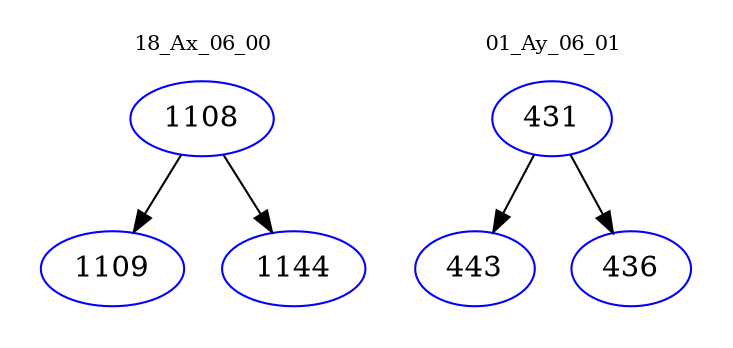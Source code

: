digraph{
subgraph cluster_0 {
color = white
label = "18_Ax_06_00";
fontsize=10;
T0_1108 [label="1108", color="blue"]
T0_1108 -> T0_1109 [color="black"]
T0_1109 [label="1109", color="blue"]
T0_1108 -> T0_1144 [color="black"]
T0_1144 [label="1144", color="blue"]
}
subgraph cluster_1 {
color = white
label = "01_Ay_06_01";
fontsize=10;
T1_431 [label="431", color="blue"]
T1_431 -> T1_443 [color="black"]
T1_443 [label="443", color="blue"]
T1_431 -> T1_436 [color="black"]
T1_436 [label="436", color="blue"]
}
}
